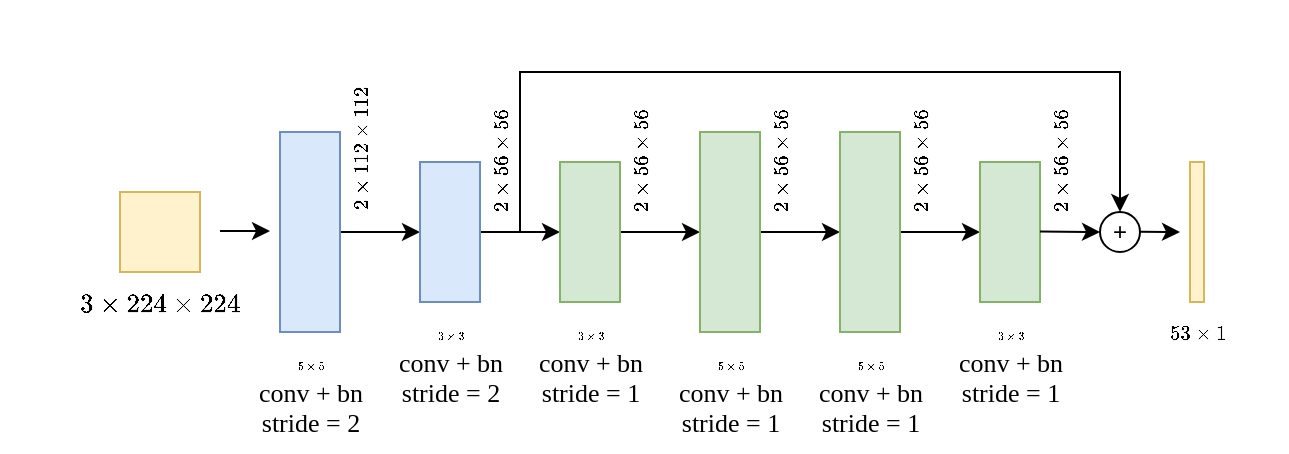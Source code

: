 <mxfile version="20.2.7" type="github">
  <diagram id="V1hFH62dfY8C9hxdx0NX" name="第 1 页">
    <mxGraphModel dx="785" dy="478" grid="1" gridSize="10" guides="1" tooltips="1" connect="1" arrows="1" fold="0" page="1" pageScale="1" pageWidth="827" pageHeight="1169" math="1" shadow="0">
      <root>
        <mxCell id="0" />
        <mxCell id="1" parent="0" />
        <mxCell id="3IDpSfVMzwOhw22keJa7-9" style="edgeStyle=orthogonalEdgeStyle;rounded=0;orthogonalLoop=1;jettySize=auto;html=1;exitX=1;exitY=0.5;exitDx=0;exitDy=0;entryX=0;entryY=0.5;entryDx=0;entryDy=0;" edge="1" parent="1" source="3IDpSfVMzwOhw22keJa7-1" target="3IDpSfVMzwOhw22keJa7-2">
          <mxGeometry relative="1" as="geometry" />
        </mxCell>
        <mxCell id="3IDpSfVMzwOhw22keJa7-1" value="" style="rounded=0;whiteSpace=wrap;html=1;fillColor=#dae8fc;strokeColor=#6c8ebf;" vertex="1" parent="1">
          <mxGeometry x="140" y="170" width="30" height="100" as="geometry" />
        </mxCell>
        <mxCell id="3IDpSfVMzwOhw22keJa7-10" style="edgeStyle=orthogonalEdgeStyle;rounded=0;orthogonalLoop=1;jettySize=auto;html=1;exitX=1;exitY=0.5;exitDx=0;exitDy=0;entryX=0;entryY=0.5;entryDx=0;entryDy=0;" edge="1" parent="1" source="3IDpSfVMzwOhw22keJa7-2" target="3IDpSfVMzwOhw22keJa7-3">
          <mxGeometry relative="1" as="geometry" />
        </mxCell>
        <mxCell id="3IDpSfVMzwOhw22keJa7-2" value="" style="rounded=0;whiteSpace=wrap;html=1;fillColor=#dae8fc;strokeColor=#6c8ebf;" vertex="1" parent="1">
          <mxGeometry x="210" y="185" width="30" height="70" as="geometry" />
        </mxCell>
        <mxCell id="3IDpSfVMzwOhw22keJa7-11" style="edgeStyle=orthogonalEdgeStyle;rounded=0;orthogonalLoop=1;jettySize=auto;html=1;exitX=1;exitY=0.5;exitDx=0;exitDy=0;entryX=0;entryY=0.5;entryDx=0;entryDy=0;" edge="1" parent="1" source="3IDpSfVMzwOhw22keJa7-3" target="3IDpSfVMzwOhw22keJa7-5">
          <mxGeometry relative="1" as="geometry" />
        </mxCell>
        <mxCell id="3IDpSfVMzwOhw22keJa7-3" value="" style="rounded=0;whiteSpace=wrap;html=1;fillColor=#d5e8d4;strokeColor=#82b366;" vertex="1" parent="1">
          <mxGeometry x="280" y="185" width="30" height="70" as="geometry" />
        </mxCell>
        <mxCell id="3IDpSfVMzwOhw22keJa7-12" style="edgeStyle=orthogonalEdgeStyle;rounded=0;orthogonalLoop=1;jettySize=auto;html=1;exitX=1;exitY=0.5;exitDx=0;exitDy=0;" edge="1" parent="1" source="3IDpSfVMzwOhw22keJa7-5" target="3IDpSfVMzwOhw22keJa7-6">
          <mxGeometry relative="1" as="geometry" />
        </mxCell>
        <mxCell id="3IDpSfVMzwOhw22keJa7-5" value="" style="rounded=0;whiteSpace=wrap;html=1;fillColor=#d5e8d4;strokeColor=#82b366;" vertex="1" parent="1">
          <mxGeometry x="350" y="170" width="30" height="100" as="geometry" />
        </mxCell>
        <mxCell id="3IDpSfVMzwOhw22keJa7-13" style="edgeStyle=orthogonalEdgeStyle;rounded=0;orthogonalLoop=1;jettySize=auto;html=1;exitX=1;exitY=0.5;exitDx=0;exitDy=0;entryX=0;entryY=0.5;entryDx=0;entryDy=0;" edge="1" parent="1" source="3IDpSfVMzwOhw22keJa7-6" target="3IDpSfVMzwOhw22keJa7-7">
          <mxGeometry relative="1" as="geometry" />
        </mxCell>
        <mxCell id="3IDpSfVMzwOhw22keJa7-6" value="" style="rounded=0;whiteSpace=wrap;html=1;fillColor=#d5e8d4;strokeColor=#82b366;" vertex="1" parent="1">
          <mxGeometry x="420" y="170" width="30" height="100" as="geometry" />
        </mxCell>
        <mxCell id="3IDpSfVMzwOhw22keJa7-7" value="" style="rounded=0;whiteSpace=wrap;html=1;fillColor=#d5e8d4;strokeColor=#82b366;" vertex="1" parent="1">
          <mxGeometry x="490" y="185" width="30" height="70" as="geometry" />
        </mxCell>
        <mxCell id="3IDpSfVMzwOhw22keJa7-14" value="" style="whiteSpace=wrap;html=1;aspect=fixed;fillColor=#fff2cc;strokeColor=#d6b656;" vertex="1" parent="1">
          <mxGeometry x="60" y="200" width="40" height="40" as="geometry" />
        </mxCell>
        <mxCell id="3IDpSfVMzwOhw22keJa7-16" value="" style="endArrow=classic;html=1;rounded=0;" edge="1" parent="1">
          <mxGeometry width="50" height="50" relative="1" as="geometry">
            <mxPoint x="110" y="219.5" as="sourcePoint" />
            <mxPoint x="135" y="219.5" as="targetPoint" />
          </mxGeometry>
        </mxCell>
        <mxCell id="3IDpSfVMzwOhw22keJa7-17" value="" style="endArrow=classic;html=1;rounded=0;" edge="1" parent="1">
          <mxGeometry width="50" height="50" relative="1" as="geometry">
            <mxPoint x="260" y="220" as="sourcePoint" />
            <mxPoint x="560" y="210" as="targetPoint" />
            <Array as="points">
              <mxPoint x="260" y="140" />
              <mxPoint x="560" y="140" />
            </Array>
          </mxGeometry>
        </mxCell>
        <mxCell id="3IDpSfVMzwOhw22keJa7-18" value="" style="endArrow=classic;html=1;rounded=0;" edge="1" parent="1">
          <mxGeometry width="50" height="50" relative="1" as="geometry">
            <mxPoint x="520" y="219.71" as="sourcePoint" />
            <mxPoint x="550" y="220" as="targetPoint" />
          </mxGeometry>
        </mxCell>
        <mxCell id="3IDpSfVMzwOhw22keJa7-20" value="+" style="ellipse;whiteSpace=wrap;html=1;aspect=fixed;" vertex="1" parent="1">
          <mxGeometry x="550" y="210" width="20" height="20" as="geometry" />
        </mxCell>
        <mxCell id="3IDpSfVMzwOhw22keJa7-21" value="" style="endArrow=classic;html=1;rounded=0;" edge="1" parent="1">
          <mxGeometry width="50" height="50" relative="1" as="geometry">
            <mxPoint x="570" y="219.83" as="sourcePoint" />
            <mxPoint x="590" y="220" as="targetPoint" />
          </mxGeometry>
        </mxCell>
        <mxCell id="3IDpSfVMzwOhw22keJa7-22" value="" style="rounded=0;whiteSpace=wrap;html=1;fillColor=#fff2cc;strokeColor=#d6b656;" vertex="1" parent="1">
          <mxGeometry x="595" y="185" width="7" height="70" as="geometry" />
        </mxCell>
        <mxCell id="3IDpSfVMzwOhw22keJa7-24" value="&lt;font style=&quot;font-size: 13px;&quot;&gt;&lt;span style=&quot;font-family: Helvetica; font-size: 5px;&quot;&gt;\(5 \times 5\)&lt;/span&gt;&lt;br&gt;conv + bn&lt;br&gt;stride = 2&lt;br&gt;&lt;/font&gt;" style="text;html=1;align=center;verticalAlign=middle;resizable=0;points=[];autosize=1;strokeColor=none;fillColor=none;fontSize=9;fontFamily=Times New Roman;" vertex="1" parent="1">
          <mxGeometry x="110" y="270" width="90" height="60" as="geometry" />
        </mxCell>
        <mxCell id="3IDpSfVMzwOhw22keJa7-25" value="&lt;font style=&quot;font-size: 13px;&quot;&gt;&lt;span style=&quot;font-family: Helvetica; font-size: 5px;&quot;&gt;\(3 \times 3\)&lt;/span&gt;&lt;br&gt;conv + bn&lt;br&gt;stride = 2&lt;br&gt;&lt;/font&gt;" style="text;html=1;align=center;verticalAlign=middle;resizable=0;points=[];autosize=1;strokeColor=none;fillColor=none;fontSize=9;fontFamily=Times New Roman;" vertex="1" parent="1">
          <mxGeometry x="180" y="255" width="90" height="60" as="geometry" />
        </mxCell>
        <mxCell id="3IDpSfVMzwOhw22keJa7-26" value="&lt;font style=&quot;font-size: 13px;&quot;&gt;&lt;span style=&quot;font-family: Helvetica; font-size: 5px;&quot;&gt;\(3 \times 3\)&lt;/span&gt;&lt;br&gt;conv + bn&lt;br&gt;stride = 1&lt;br&gt;&lt;/font&gt;" style="text;html=1;align=center;verticalAlign=middle;resizable=0;points=[];autosize=1;strokeColor=none;fillColor=none;fontSize=9;fontFamily=Times New Roman;" vertex="1" parent="1">
          <mxGeometry x="250" y="255" width="90" height="60" as="geometry" />
        </mxCell>
        <mxCell id="3IDpSfVMzwOhw22keJa7-27" value="&lt;font style=&quot;font-size: 13px;&quot;&gt;&lt;span style=&quot;font-family: Helvetica; font-size: 5px;&quot;&gt;\(5 \times 5\)&lt;/span&gt;&lt;br&gt;conv + bn&lt;br&gt;stride = 1&lt;br&gt;&lt;/font&gt;" style="text;html=1;align=center;verticalAlign=middle;resizable=0;points=[];autosize=1;strokeColor=none;fillColor=none;fontSize=9;fontFamily=Times New Roman;" vertex="1" parent="1">
          <mxGeometry x="320" y="270" width="90" height="60" as="geometry" />
        </mxCell>
        <mxCell id="3IDpSfVMzwOhw22keJa7-28" value="&lt;font style=&quot;font-size: 13px;&quot;&gt;&lt;span style=&quot;font-family: Helvetica; font-size: 5px;&quot;&gt;\(5 \times 5\)&lt;/span&gt;&lt;br&gt;conv + bn&lt;br&gt;stride = 1&lt;br&gt;&lt;/font&gt;" style="text;html=1;align=center;verticalAlign=middle;resizable=0;points=[];autosize=1;strokeColor=none;fillColor=none;fontSize=9;fontFamily=Times New Roman;" vertex="1" parent="1">
          <mxGeometry x="390" y="270" width="90" height="60" as="geometry" />
        </mxCell>
        <mxCell id="3IDpSfVMzwOhw22keJa7-29" value="&lt;font style=&quot;font-size: 13px;&quot;&gt;&lt;span style=&quot;font-family: Helvetica; font-size: 5px;&quot;&gt;\(3 \times 3\)&lt;/span&gt;&lt;br&gt;conv + bn&lt;br&gt;stride = 1&lt;br&gt;&lt;/font&gt;" style="text;html=1;align=center;verticalAlign=middle;resizable=0;points=[];autosize=1;strokeColor=none;fillColor=none;fontSize=9;fontFamily=Times New Roman;" vertex="1" parent="1">
          <mxGeometry x="460" y="255" width="90" height="60" as="geometry" />
        </mxCell>
        <mxCell id="3IDpSfVMzwOhw22keJa7-30" value="\( 3\times 224 \times 224 \)" style="text;html=1;align=center;verticalAlign=middle;resizable=0;points=[];autosize=1;strokeColor=none;fillColor=none;fontSize=13;fontFamily=Times New Roman;" vertex="1" parent="1">
          <mxGeometry y="240" width="160" height="30" as="geometry" />
        </mxCell>
        <mxCell id="3IDpSfVMzwOhw22keJa7-31" value="&lt;font style=&quot;font-size: 10px;&quot;&gt;\( 2\times 112 \times 112 \)&lt;/font&gt;" style="text;html=1;align=center;verticalAlign=middle;resizable=0;points=[];autosize=1;strokeColor=none;fillColor=none;fontSize=11;fontFamily=Times New Roman;rotation=-90;" vertex="1" parent="1">
          <mxGeometry x="105" y="164" width="150" height="30" as="geometry" />
        </mxCell>
        <mxCell id="3IDpSfVMzwOhw22keJa7-32" value="&lt;font style=&quot;font-size: 10px;&quot;&gt;\( 2\times 56 \times 56 \)&lt;/font&gt;" style="text;html=1;align=center;verticalAlign=middle;resizable=0;points=[];autosize=1;strokeColor=none;fillColor=none;fontSize=11;fontFamily=Times New Roman;rotation=-90;" vertex="1" parent="1">
          <mxGeometry x="180" y="170" width="140" height="30" as="geometry" />
        </mxCell>
        <mxCell id="3IDpSfVMzwOhw22keJa7-33" value="&lt;font style=&quot;font-size: 10px;&quot;&gt;\( 2\times 56 \times 56 \)&lt;/font&gt;" style="text;html=1;align=center;verticalAlign=middle;resizable=0;points=[];autosize=1;strokeColor=none;fillColor=none;fontSize=11;fontFamily=Times New Roman;rotation=-90;" vertex="1" parent="1">
          <mxGeometry x="250" y="170" width="140" height="30" as="geometry" />
        </mxCell>
        <mxCell id="3IDpSfVMzwOhw22keJa7-34" value="&lt;font style=&quot;font-size: 10px;&quot;&gt;\( 2\times 56 \times 56 \)&lt;/font&gt;" style="text;html=1;align=center;verticalAlign=middle;resizable=0;points=[];autosize=1;strokeColor=none;fillColor=none;fontSize=11;fontFamily=Times New Roman;rotation=-90;" vertex="1" parent="1">
          <mxGeometry x="320" y="170" width="140" height="30" as="geometry" />
        </mxCell>
        <mxCell id="3IDpSfVMzwOhw22keJa7-35" value="&lt;font style=&quot;font-size: 10px;&quot;&gt;\( 2\times 56 \times 56 \)&lt;/font&gt;" style="text;html=1;align=center;verticalAlign=middle;resizable=0;points=[];autosize=1;strokeColor=none;fillColor=none;fontSize=11;fontFamily=Times New Roman;rotation=-90;" vertex="1" parent="1">
          <mxGeometry x="390" y="170" width="140" height="30" as="geometry" />
        </mxCell>
        <mxCell id="3IDpSfVMzwOhw22keJa7-36" value="&lt;font style=&quot;font-size: 10px;&quot;&gt;\( 2\times 56 \times 56 \)&lt;/font&gt;" style="text;html=1;align=center;verticalAlign=middle;resizable=0;points=[];autosize=1;strokeColor=none;fillColor=none;fontSize=11;fontFamily=Times New Roman;rotation=-90;" vertex="1" parent="1">
          <mxGeometry x="460" y="170" width="140" height="30" as="geometry" />
        </mxCell>
        <mxCell id="3IDpSfVMzwOhw22keJa7-37" value="\( 53 \times 1\)" style="text;html=1;align=center;verticalAlign=middle;resizable=0;points=[];autosize=1;strokeColor=none;fillColor=none;fontSize=10;fontFamily=Times New Roman;" vertex="1" parent="1">
          <mxGeometry x="553.5" y="255" width="90" height="30" as="geometry" />
        </mxCell>
      </root>
    </mxGraphModel>
  </diagram>
</mxfile>
